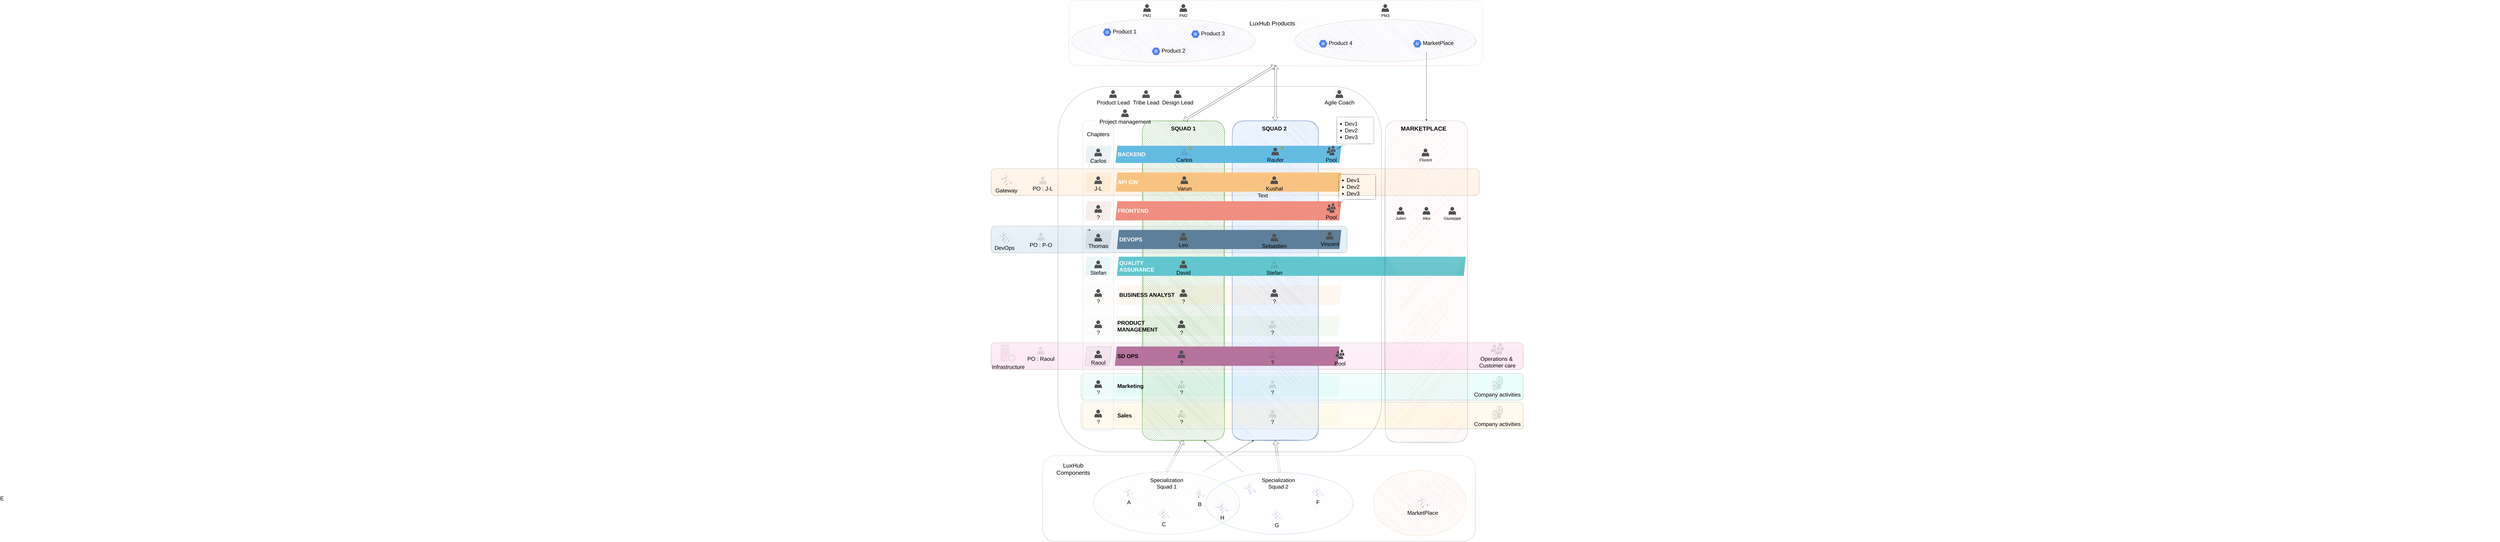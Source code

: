 <mxfile version="14.4.4" type="github">
  <diagram id="oZFeqEb4DuBPikCs4jgm" name="Page-1">
    <mxGraphModel dx="9400" dy="3415" grid="1" gridSize="10" guides="1" tooltips="1" connect="1" arrows="1" fold="1" page="1" pageScale="1" pageWidth="1169" pageHeight="826" math="0" shadow="0">
      <root>
        <mxCell id="0" />
        <mxCell id="1" parent="0" />
        <mxCell id="a5F3FK5_pizuLyTsk2zs-42" value="" style="rounded=1;whiteSpace=wrap;html=1;shadow=0;glass=1;labelBackgroundColor=none;sketch=0;strokeColor=#3B3B3B;strokeWidth=3;fontSize=31;fontColor=#000000;opacity=20;align=left;fillColor=#FFE599;" vertex="1" parent="1">
          <mxGeometry x="-640" y="860" width="2310" height="140" as="geometry" />
        </mxCell>
        <mxCell id="a5F3FK5_pizuLyTsk2zs-38" value="" style="rounded=1;whiteSpace=wrap;html=1;shadow=0;glass=1;labelBackgroundColor=none;sketch=0;strokeColor=#3B3B3B;strokeWidth=3;fontSize=31;fontColor=#000000;opacity=20;align=left;fillColor=#94F7E5;" vertex="1" parent="1">
          <mxGeometry x="-640" y="710" width="2310" height="140" as="geometry" />
        </mxCell>
        <mxCell id="a5F3FK5_pizuLyTsk2zs-28" value="" style="ellipse;whiteSpace=wrap;html=1;rounded=0;shadow=0;glass=1;labelBackgroundColor=none;sketch=1;strokeColor=#3B3B3B;strokeWidth=3;fillColor=#1C209C;fontSize=22;fontColor=#000000;opacity=10;align=left;direction=south;" vertex="1" parent="1">
          <mxGeometry x="-680" y="-1140" width="940" height="220" as="geometry" />
        </mxCell>
        <mxCell id="HutICp3ffsg-i04zgrZf-195" value="" style="rounded=1;whiteSpace=wrap;html=1;shadow=0;glass=1;labelBackgroundColor=none;sketch=0;strokeColor=#3B3B3B;strokeWidth=3;fontSize=31;fontColor=#000000;opacity=20;align=left;fillColor=#ED97CE;" parent="1" vertex="1">
          <mxGeometry x="-1110" y="550" width="2780" height="140" as="geometry" />
        </mxCell>
        <mxCell id="HutICp3ffsg-i04zgrZf-114" value="" style="rounded=1;whiteSpace=wrap;html=1;shadow=0;glass=1;labelBackgroundColor=none;sketch=0;strokeWidth=3;fontSize=31;opacity=20;align=left;" parent="1" vertex="1">
          <mxGeometry x="-760" y="-790" width="1690" height="1910" as="geometry" />
        </mxCell>
        <mxCell id="HutICp3ffsg-i04zgrZf-98" value="" style="rounded=1;whiteSpace=wrap;html=1;shadow=0;labelBackgroundColor=none;sketch=0;fillColor=#f5f5f5;fontSize=29;fontColor=#333333;opacity=10;align=left;glass=1;strokeWidth=3;strokeColor=#3B3B3B;" parent="1" vertex="1">
          <mxGeometry x="-630" y="-610" width="160" height="1620" as="geometry" />
        </mxCell>
        <mxCell id="HutICp3ffsg-i04zgrZf-104" value="" style="rounded=1;whiteSpace=wrap;html=1;shadow=0;glass=1;labelBackgroundColor=none;sketch=0;strokeColor=#3B3B3B;strokeWidth=3;fontSize=31;fontColor=#000000;opacity=20;align=left;fillColor=#FFC986;" parent="1" vertex="1">
          <mxGeometry x="-1110" y="-360" width="2550" height="140" as="geometry" />
        </mxCell>
        <mxCell id="HutICp3ffsg-i04zgrZf-103" value="" style="rounded=1;whiteSpace=wrap;html=1;shadow=0;glass=1;labelBackgroundColor=none;sketch=0;strokeColor=#3B3B3B;strokeWidth=3;fontSize=29;fontColor=#000000;opacity=20;align=left;fillColor=#7FAED1;" parent="1" vertex="1">
          <mxGeometry x="-1110" y="-60" width="1860" height="140" as="geometry" />
        </mxCell>
        <mxCell id="DUvPz9e66lcGzT_nXJd--3" value="" style="rounded=1;whiteSpace=wrap;html=1;strokeWidth=2;fillWeight=4;hachureGap=8;hachureAngle=45;sketch=1;fillColor=#d5e8d4;align=left;strokeColor=#82b366;" parent="1" vertex="1">
          <mxGeometry x="-320" y="-610" width="430" height="1670" as="geometry" />
        </mxCell>
        <mxCell id="DUvPz9e66lcGzT_nXJd--4" value="" style="rounded=1;whiteSpace=wrap;html=1;strokeWidth=2;fillWeight=4;hachureGap=8;hachureAngle=45;sketch=1;fillColor=#dae8fc;strokeColor=#6c8ebf;" parent="1" vertex="1">
          <mxGeometry x="150" y="-610" width="450" height="1670" as="geometry" />
        </mxCell>
        <mxCell id="HutICp3ffsg-i04zgrZf-2" value="Text" style="text;html=1;strokeColor=none;fillColor=none;align=center;verticalAlign=middle;whiteSpace=wrap;rounded=0;fontSize=29;" parent="1" vertex="1">
          <mxGeometry x="290" y="-230" width="40" height="20" as="geometry" />
        </mxCell>
        <mxCell id="HutICp3ffsg-i04zgrZf-4" value="SQUAD 1" style="text;html=1;strokeColor=none;fillColor=none;align=center;verticalAlign=middle;whiteSpace=wrap;rounded=0;fontStyle=1;fontSize=29;" parent="1" vertex="1">
          <mxGeometry x="-185" y="-580" width="160" height="20" as="geometry" />
        </mxCell>
        <mxCell id="HutICp3ffsg-i04zgrZf-5" value="SQUAD 2" style="text;html=1;strokeColor=none;fillColor=none;align=center;verticalAlign=middle;whiteSpace=wrap;rounded=0;fontStyle=1;fontSize=29;" parent="1" vertex="1">
          <mxGeometry x="290" y="-580" width="160" height="20" as="geometry" />
        </mxCell>
        <mxCell id="HutICp3ffsg-i04zgrZf-6" value="Agile Coach" style="pointerEvents=1;shadow=0;dashed=0;html=1;strokeColor=none;fillColor=#505050;labelPosition=center;verticalLabelPosition=bottom;verticalAlign=top;outlineConnect=0;align=center;shape=mxgraph.office.users.user;fontSize=29;fontColor=#000000;" parent="1" vertex="1">
          <mxGeometry x="690" y="-770" width="40" height="40" as="geometry" />
        </mxCell>
        <mxCell id="HutICp3ffsg-i04zgrZf-7" value="Tribe Lead" style="pointerEvents=1;shadow=0;dashed=0;html=1;strokeColor=none;fillColor=#505050;labelPosition=center;verticalLabelPosition=bottom;verticalAlign=top;outlineConnect=0;align=center;shape=mxgraph.office.users.user;fontSize=29;fontColor=#000000;" parent="1" vertex="1">
          <mxGeometry x="-320" y="-770" width="40" height="40" as="geometry" />
        </mxCell>
        <mxCell id="HutICp3ffsg-i04zgrZf-19" value="" style="shape=mxgraph.infographic.parallelogram;dx=5;html=1;fillColor=#10739E;strokeColor=none;shadow=0;fontSize=29;align=center;fontStyle=1;sketch=1;opacity=50;" parent="1" vertex="1">
          <mxGeometry x="-620" y="-480" width="140" height="90" as="geometry" />
        </mxCell>
        <mxCell id="HutICp3ffsg-i04zgrZf-20" value="BACKEND" style="shape=mxgraph.infographic.parallelogram;dx=5;;html=1;fillColor=#64BBE2;strokeColor=none;shadow=0;fontSize=29;fontColor=#FFFFFF;align=left;spacingLeft=10;fontStyle=1;" parent="1" vertex="1">
          <mxGeometry x="-460" y="-480" width="1180" height="90" as="geometry" />
        </mxCell>
        <mxCell id="HutICp3ffsg-i04zgrZf-21" value="" style="shape=mxgraph.infographic.parallelogram;dx=5;html=1;fillColor=#F2931E;strokeColor=none;shadow=0;fontSize=29;align=center;fontStyle=1;sketch=1;opacity=50;" parent="1" vertex="1">
          <mxGeometry x="-620" y="-340" width="140" height="100" as="geometry" />
        </mxCell>
        <mxCell id="HutICp3ffsg-i04zgrZf-22" value="API GW" style="shape=mxgraph.infographic.parallelogram;dx=5;;html=1;strokeColor=none;shadow=0;fontSize=29;fontColor=#FFFFFF;align=left;spacingLeft=10;fontStyle=1;fillColor=#F8C382;" parent="1" vertex="1">
          <mxGeometry x="-460" y="-340" width="1180" height="100" as="geometry" />
        </mxCell>
        <mxCell id="HutICp3ffsg-i04zgrZf-23" value="" style="shape=mxgraph.infographic.parallelogram;dx=5;html=1;fillColor=#AE4132;strokeColor=none;shadow=0;fontSize=29;align=center;fontStyle=1;sketch=1;opacity=50;" parent="1" vertex="1">
          <mxGeometry x="-620" y="-190" width="140" height="100" as="geometry" />
        </mxCell>
        <mxCell id="HutICp3ffsg-i04zgrZf-24" value="FRONTEND" style="shape=mxgraph.infographic.parallelogram;dx=5;;html=1;fillColor=#F08E81;strokeColor=none;shadow=0;fontSize=29;fontColor=#FFFFFF;align=left;spacingLeft=10;fontStyle=1;" parent="1" vertex="1">
          <mxGeometry x="-460" y="-190" width="1180" height="100" as="geometry" />
        </mxCell>
        <mxCell id="HutICp3ffsg-i04zgrZf-25" value="" style="shape=mxgraph.infographic.parallelogram;dx=5;html=1;fillColor=#23445D;strokeColor=none;shadow=0;fontSize=29;fontColor=#FFFFFF;align=center;fontStyle=1;sketch=1;opacity=50;" parent="1" vertex="1">
          <mxGeometry x="-620" y="-40" width="140" height="100" as="geometry" />
        </mxCell>
        <mxCell id="HutICp3ffsg-i04zgrZf-26" value="DEVOPS" style="shape=mxgraph.infographic.parallelogram;dx=5;;html=1;fillColor=#5D7F99;strokeColor=none;shadow=0;fontSize=29;fontColor=#FFFFFF;align=left;spacingLeft=10;fontStyle=1;" parent="1" vertex="1">
          <mxGeometry x="-452.5" y="-40" width="1172.5" height="100" as="geometry" />
        </mxCell>
        <mxCell id="HutICp3ffsg-i04zgrZf-27" value="" style="shape=mxgraph.infographic.parallelogram;dx=5;html=1;fillColor=#12AAB5;strokeColor=none;shadow=0;fontSize=29;fontColor=#FFFFFF;align=center;fontStyle=1;sketch=1;opacity=50;" parent="1" vertex="1">
          <mxGeometry x="-620" y="100" width="140" height="100" as="geometry" />
        </mxCell>
        <mxCell id="HutICp3ffsg-i04zgrZf-28" value="QUALITY &lt;br&gt;ASSURANCE" style="shape=mxgraph.infographic.parallelogram;dx=5;;html=1;fillColor=#61C6CE;strokeColor=none;shadow=0;fontSize=29;fontColor=#FFFFFF;align=left;spacingLeft=10;fontStyle=1;" parent="1" vertex="1">
          <mxGeometry x="-452.5" y="100" width="1822.5" height="100" as="geometry" />
        </mxCell>
        <mxCell id="HutICp3ffsg-i04zgrZf-30" value="Carlos" style="pointerEvents=1;shadow=0;dashed=0;html=1;strokeColor=none;fillColor=#505050;labelPosition=center;verticalLabelPosition=bottom;verticalAlign=top;outlineConnect=0;align=center;shape=mxgraph.office.users.user;fontSize=29;fontColor=#000000;sketch=1;" parent="1" vertex="1">
          <mxGeometry x="-120" y="-470" width="40" height="40" as="geometry" />
        </mxCell>
        <mxCell id="HutICp3ffsg-i04zgrZf-36" value="" style="html=1;verticalLabelPosition=bottom;labelBackgroundColor=#ffffff;verticalAlign=top;shadow=0;dashed=0;strokeWidth=2;shape=mxgraph.ios7.misc.star;strokeColor=none;fontSize=29;fontColor=#FFD966;fillColor=#B39847;" parent="1" vertex="1">
          <mxGeometry x="-80" y="-480" width="22" height="22" as="geometry" />
        </mxCell>
        <mxCell id="HutICp3ffsg-i04zgrZf-37" value="Raufer" style="pointerEvents=1;shadow=0;dashed=0;html=1;strokeColor=none;fillColor=#505050;labelPosition=center;verticalLabelPosition=bottom;verticalAlign=top;outlineConnect=0;align=center;shape=mxgraph.office.users.user;fontSize=29;fontColor=#000000;" parent="1" vertex="1">
          <mxGeometry x="355" y="-470" width="40" height="40" as="geometry" />
        </mxCell>
        <mxCell id="HutICp3ffsg-i04zgrZf-8" value="Pool" style="pointerEvents=1;shadow=0;dashed=0;html=1;strokeColor=none;fillColor=#505050;labelPosition=center;verticalLabelPosition=bottom;verticalAlign=top;outlineConnect=0;align=center;shape=mxgraph.office.users.users;fontSize=29;fontColor=#000000;" parent="1" vertex="1">
          <mxGeometry x="644" y="-480" width="46" height="50" as="geometry" />
        </mxCell>
        <mxCell id="HutICp3ffsg-i04zgrZf-45" style="edgeStyle=orthogonalEdgeStyle;rounded=0;orthogonalLoop=1;jettySize=auto;html=1;exitX=0;exitY=0;exitDx=10;exitDy=0;exitPerimeter=0;entryX=0;entryY=0;entryDx=30;entryDy=0;entryPerimeter=0;fontSize=29;fontColor=#FFD966;" parent="1" source="HutICp3ffsg-i04zgrZf-25" target="HutICp3ffsg-i04zgrZf-25" edge="1">
          <mxGeometry relative="1" as="geometry" />
        </mxCell>
        <mxCell id="HutICp3ffsg-i04zgrZf-50" value="" style="html=1;verticalLabelPosition=bottom;labelBackgroundColor=#ffffff;verticalAlign=top;shadow=0;dashed=0;strokeWidth=2;shape=mxgraph.ios7.misc.star;strokeColor=none;fontSize=29;fontColor=#FFD966;fillColor=#B39847;" parent="1" vertex="1">
          <mxGeometry x="400" y="-480" width="22" height="22" as="geometry" />
        </mxCell>
        <mxCell id="HutICp3ffsg-i04zgrZf-51" value="Varun" style="pointerEvents=1;shadow=0;dashed=0;html=1;strokeColor=none;fillColor=#505050;labelPosition=center;verticalLabelPosition=bottom;verticalAlign=top;outlineConnect=0;align=center;shape=mxgraph.office.users.user;fontSize=29;fontColor=#000000;" parent="1" vertex="1">
          <mxGeometry x="-120" y="-320" width="40" height="40" as="geometry" />
        </mxCell>
        <mxCell id="HutICp3ffsg-i04zgrZf-52" value="Kushal" style="pointerEvents=1;shadow=0;dashed=0;html=1;strokeColor=none;fillColor=#505050;labelPosition=center;verticalLabelPosition=bottom;verticalAlign=top;outlineConnect=0;align=center;shape=mxgraph.office.users.user;fontSize=29;fontColor=#000000;" parent="1" vertex="1">
          <mxGeometry x="350" y="-320" width="40" height="40" as="geometry" />
        </mxCell>
        <mxCell id="HutICp3ffsg-i04zgrZf-53" value="Pool" style="pointerEvents=1;shadow=0;dashed=0;html=1;strokeColor=none;fillColor=#505050;labelPosition=center;verticalLabelPosition=bottom;verticalAlign=top;outlineConnect=0;align=center;shape=mxgraph.office.users.users;fontSize=29;fontColor=#000000;" parent="1" vertex="1">
          <mxGeometry x="644" y="-180" width="46" height="50" as="geometry" />
        </mxCell>
        <mxCell id="HutICp3ffsg-i04zgrZf-58" value="&lt;ul style=&quot;font-size: 29px;&quot;&gt;&lt;li style=&quot;font-size: 29px;&quot;&gt;Dev1&lt;/li&gt;&lt;li style=&quot;font-size: 29px;&quot;&gt;Dev2&lt;/li&gt;&lt;li style=&quot;font-size: 29px;&quot;&gt;Dev3&lt;/li&gt;&lt;/ul&gt;" style="shape=callout;whiteSpace=wrap;html=1;perimeter=calloutPerimeter;rounded=0;shadow=0;labelBackgroundColor=none;sketch=1;fillColor=none;fontSize=29;fontColor=#000000;opacity=50;position2=0;size=30;position=0.17;align=left;" parent="1" vertex="1">
          <mxGeometry x="696" y="-630" width="194" height="170" as="geometry" />
        </mxCell>
        <mxCell id="HutICp3ffsg-i04zgrZf-59" value="&lt;ul style=&quot;font-size: 29px;&quot;&gt;&lt;li style=&quot;font-size: 29px;&quot;&gt;Dev1&lt;/li&gt;&lt;li style=&quot;font-size: 29px;&quot;&gt;Dev2&lt;/li&gt;&lt;li style=&quot;font-size: 29px;&quot;&gt;Dev3&lt;/li&gt;&lt;/ul&gt;" style="shape=callout;whiteSpace=wrap;html=1;perimeter=calloutPerimeter;rounded=0;shadow=0;labelBackgroundColor=none;sketch=1;fillColor=none;fontSize=29;fontColor=#000000;opacity=50;position2=0;size=40;position=0;align=left;base=24;" parent="1" vertex="1">
          <mxGeometry x="706" y="-330" width="194" height="170" as="geometry" />
        </mxCell>
        <mxCell id="HutICp3ffsg-i04zgrZf-60" value="" style="shape=image;html=1;verticalAlign=top;verticalLabelPosition=bottom;labelBackgroundColor=#ffffff;imageAspect=0;aspect=fixed;image=https://cdn3.iconfinder.com/data/icons/letters-and-numbers-1/32/letter_L_red-128.png;rounded=0;shadow=0;sketch=1;fillColor=none;fontSize=29;fontColor=#000000;opacity=50;align=left;" parent="1" vertex="1">
          <mxGeometry x="-530" y="-480" width="24" height="24" as="geometry" />
        </mxCell>
        <mxCell id="HutICp3ffsg-i04zgrZf-64" value="Carlos" style="pointerEvents=1;shadow=0;dashed=0;html=1;strokeColor=none;fillColor=#505050;labelPosition=center;verticalLabelPosition=bottom;verticalAlign=top;outlineConnect=0;align=center;shape=mxgraph.office.users.user;fontSize=29;fontColor=#000000;" parent="1" vertex="1">
          <mxGeometry x="-570" y="-465" width="40" height="40" as="geometry" />
        </mxCell>
        <mxCell id="HutICp3ffsg-i04zgrZf-66" value="" style="group;fontSize=29;" parent="1" vertex="1" connectable="0">
          <mxGeometry x="-570" y="-330" width="64" height="50" as="geometry" />
        </mxCell>
        <mxCell id="HutICp3ffsg-i04zgrZf-61" value="J-L" style="pointerEvents=1;shadow=0;dashed=0;html=1;strokeColor=none;fillColor=#505050;labelPosition=center;verticalLabelPosition=bottom;verticalAlign=top;outlineConnect=0;align=center;shape=mxgraph.office.users.user;fontSize=29;fontColor=#000000;" parent="HutICp3ffsg-i04zgrZf-66" vertex="1">
          <mxGeometry y="10" width="40" height="40" as="geometry" />
        </mxCell>
        <mxCell id="HutICp3ffsg-i04zgrZf-63" value="" style="shape=image;html=1;verticalAlign=top;verticalLabelPosition=bottom;labelBackgroundColor=#ffffff;imageAspect=0;aspect=fixed;image=https://cdn3.iconfinder.com/data/icons/letters-and-numbers-1/32/letter_L_red-128.png;rounded=0;shadow=0;sketch=1;fillColor=none;fontSize=29;fontColor=#000000;opacity=50;align=left;" parent="HutICp3ffsg-i04zgrZf-66" vertex="1">
          <mxGeometry x="40" width="24" height="24" as="geometry" />
        </mxCell>
        <mxCell id="HutICp3ffsg-i04zgrZf-67" value="" style="group;fontSize=29;" parent="1" vertex="1" connectable="0">
          <mxGeometry x="-570" y="-180" width="64" height="50" as="geometry" />
        </mxCell>
        <mxCell id="HutICp3ffsg-i04zgrZf-68" value="?" style="pointerEvents=1;shadow=0;dashed=0;html=1;strokeColor=none;fillColor=#505050;labelPosition=center;verticalLabelPosition=bottom;verticalAlign=top;outlineConnect=0;align=center;shape=mxgraph.office.users.user;fontSize=29;fontColor=#000000;" parent="HutICp3ffsg-i04zgrZf-67" vertex="1">
          <mxGeometry y="10" width="40" height="40" as="geometry" />
        </mxCell>
        <mxCell id="HutICp3ffsg-i04zgrZf-69" value="" style="shape=image;html=1;verticalAlign=top;verticalLabelPosition=bottom;labelBackgroundColor=#ffffff;imageAspect=0;aspect=fixed;image=https://cdn3.iconfinder.com/data/icons/letters-and-numbers-1/32/letter_L_red-128.png;rounded=0;shadow=0;sketch=1;fillColor=none;fontSize=29;fontColor=#000000;opacity=50;align=left;" parent="HutICp3ffsg-i04zgrZf-67" vertex="1">
          <mxGeometry x="40" width="24" height="24" as="geometry" />
        </mxCell>
        <mxCell id="HutICp3ffsg-i04zgrZf-70" value="" style="group;fontSize=29;" parent="1" vertex="1" connectable="0">
          <mxGeometry x="-570" y="-30" width="64" height="50" as="geometry" />
        </mxCell>
        <mxCell id="HutICp3ffsg-i04zgrZf-71" value="Thomas" style="pointerEvents=1;shadow=0;dashed=0;html=1;strokeColor=none;fillColor=#505050;labelPosition=center;verticalLabelPosition=bottom;verticalAlign=top;outlineConnect=0;align=center;shape=mxgraph.office.users.user;fontSize=29;fontColor=#000000;" parent="HutICp3ffsg-i04zgrZf-70" vertex="1">
          <mxGeometry y="10" width="40" height="40" as="geometry" />
        </mxCell>
        <mxCell id="HutICp3ffsg-i04zgrZf-72" value="" style="shape=image;html=1;verticalAlign=top;verticalLabelPosition=bottom;labelBackgroundColor=#ffffff;imageAspect=0;aspect=fixed;image=https://cdn3.iconfinder.com/data/icons/letters-and-numbers-1/32/letter_L_red-128.png;rounded=0;shadow=0;sketch=1;fillColor=none;fontSize=29;fontColor=#000000;opacity=50;align=left;" parent="HutICp3ffsg-i04zgrZf-70" vertex="1">
          <mxGeometry x="40" width="24" height="24" as="geometry" />
        </mxCell>
        <mxCell id="HutICp3ffsg-i04zgrZf-73" value="" style="group;fontSize=29;" parent="1" vertex="1" connectable="0">
          <mxGeometry x="-570" y="110" width="64" height="50" as="geometry" />
        </mxCell>
        <mxCell id="HutICp3ffsg-i04zgrZf-74" value="Stefan" style="pointerEvents=1;shadow=0;dashed=0;html=1;strokeColor=none;fillColor=#505050;labelPosition=center;verticalLabelPosition=bottom;verticalAlign=top;outlineConnect=0;align=center;shape=mxgraph.office.users.user;fontSize=29;fontColor=#000000;" parent="HutICp3ffsg-i04zgrZf-73" vertex="1">
          <mxGeometry y="10" width="40" height="40" as="geometry" />
        </mxCell>
        <mxCell id="HutICp3ffsg-i04zgrZf-75" value="" style="shape=image;html=1;verticalAlign=top;verticalLabelPosition=bottom;labelBackgroundColor=#ffffff;imageAspect=0;aspect=fixed;image=https://cdn3.iconfinder.com/data/icons/letters-and-numbers-1/32/letter_L_red-128.png;rounded=0;shadow=0;sketch=1;fillColor=none;fontSize=29;fontColor=#000000;opacity=50;align=left;" parent="HutICp3ffsg-i04zgrZf-73" vertex="1">
          <mxGeometry x="40" width="24" height="24" as="geometry" />
        </mxCell>
        <mxCell id="HutICp3ffsg-i04zgrZf-78" value="Leo" style="pointerEvents=1;shadow=0;dashed=0;html=1;strokeColor=none;fillColor=#505050;labelPosition=center;verticalLabelPosition=bottom;verticalAlign=top;outlineConnect=0;align=center;shape=mxgraph.office.users.user;fontSize=29;fontColor=#000000;" parent="1" vertex="1">
          <mxGeometry x="-125" y="-25" width="40" height="40" as="geometry" />
        </mxCell>
        <mxCell id="HutICp3ffsg-i04zgrZf-79" value="Sebastien" style="pointerEvents=1;shadow=0;dashed=0;html=1;strokeColor=none;fillColor=#505050;labelPosition=center;verticalLabelPosition=bottom;verticalAlign=top;outlineConnect=0;align=center;shape=mxgraph.office.users.user;fontSize=29;fontColor=#000000;" parent="1" vertex="1">
          <mxGeometry x="350" y="-20" width="40" height="40" as="geometry" />
        </mxCell>
        <mxCell id="HutICp3ffsg-i04zgrZf-80" value="Vincent" style="pointerEvents=1;shadow=0;dashed=0;html=1;strokeColor=none;fillColor=#505050;labelPosition=center;verticalLabelPosition=bottom;verticalAlign=top;outlineConnect=0;align=center;shape=mxgraph.office.users.user;fontSize=29;fontColor=#000000;" parent="1" vertex="1">
          <mxGeometry x="640" y="-30" width="40" height="40" as="geometry" />
        </mxCell>
        <mxCell id="HutICp3ffsg-i04zgrZf-81" value="David" style="pointerEvents=1;shadow=0;dashed=0;html=1;strokeColor=none;fillColor=#505050;labelPosition=center;verticalLabelPosition=bottom;verticalAlign=top;outlineConnect=0;align=center;shape=mxgraph.office.users.user;fontSize=29;fontColor=#000000;" parent="1" vertex="1">
          <mxGeometry x="-125" y="120" width="40" height="40" as="geometry" />
        </mxCell>
        <mxCell id="HutICp3ffsg-i04zgrZf-82" value="Stefan" style="pointerEvents=1;shadow=0;dashed=0;html=1;strokeColor=none;fillColor=#505050;labelPosition=center;verticalLabelPosition=bottom;verticalAlign=top;outlineConnect=0;align=center;shape=mxgraph.office.users.user;fontSize=29;fontColor=#000000;sketch=1;" parent="1" vertex="1">
          <mxGeometry x="350" y="120" width="40" height="40" as="geometry" />
        </mxCell>
        <mxCell id="HutICp3ffsg-i04zgrZf-90" value="1" style="shape=mxgraph.infographic.parallelogram;dx=5;html=1;strokeColor=none;shadow=0;fontSize=29;fontColor=#FFFFFF;align=center;fontStyle=1;sketch=1;opacity=10;fillColor=#EDA868;" parent="1" vertex="1">
          <mxGeometry x="-620" y="250" width="140" height="100" as="geometry" />
        </mxCell>
        <mxCell id="HutICp3ffsg-i04zgrZf-91" value="BUSINESS ANALYST" style="shape=mxgraph.infographic.parallelogram;dx=5;;html=1;strokeColor=#9673a6;shadow=0;fontSize=29;align=left;spacingLeft=10;fontStyle=1;fillColor=#FFB570;opacity=10;" parent="1" vertex="1">
          <mxGeometry x="-452.5" y="250" width="1172.5" height="100" as="geometry" />
        </mxCell>
        <mxCell id="HutICp3ffsg-i04zgrZf-92" value="" style="group;fontSize=29;" parent="1" vertex="1" connectable="0">
          <mxGeometry x="-570" y="260" width="64" height="50" as="geometry" />
        </mxCell>
        <mxCell id="HutICp3ffsg-i04zgrZf-93" value="?" style="pointerEvents=1;shadow=0;dashed=0;html=1;strokeColor=none;fillColor=#505050;labelPosition=center;verticalLabelPosition=bottom;verticalAlign=top;outlineConnect=0;align=center;shape=mxgraph.office.users.user;fontSize=29;fontColor=#000000;" parent="HutICp3ffsg-i04zgrZf-92" vertex="1">
          <mxGeometry y="10" width="40" height="40" as="geometry" />
        </mxCell>
        <mxCell id="HutICp3ffsg-i04zgrZf-94" value="" style="shape=image;html=1;verticalAlign=top;verticalLabelPosition=bottom;labelBackgroundColor=#ffffff;imageAspect=0;aspect=fixed;image=https://cdn3.iconfinder.com/data/icons/letters-and-numbers-1/32/letter_L_red-128.png;rounded=0;shadow=0;sketch=1;fillColor=none;fontSize=29;fontColor=#000000;opacity=50;align=left;" parent="HutICp3ffsg-i04zgrZf-92" vertex="1">
          <mxGeometry x="40" width="24" height="24" as="geometry" />
        </mxCell>
        <mxCell id="HutICp3ffsg-i04zgrZf-95" value="?" style="pointerEvents=1;shadow=0;dashed=0;html=1;strokeColor=none;fillColor=#505050;labelPosition=center;verticalLabelPosition=bottom;verticalAlign=top;outlineConnect=0;align=center;shape=mxgraph.office.users.user;fontSize=29;fontColor=#000000;" parent="1" vertex="1">
          <mxGeometry x="-125" y="270" width="40" height="40" as="geometry" />
        </mxCell>
        <mxCell id="HutICp3ffsg-i04zgrZf-96" value="?" style="pointerEvents=1;shadow=0;dashed=0;html=1;strokeColor=none;fillColor=#505050;labelPosition=center;verticalLabelPosition=bottom;verticalAlign=top;outlineConnect=0;align=center;shape=mxgraph.office.users.user;fontSize=29;fontColor=#000000;sketch=0;" parent="1" vertex="1">
          <mxGeometry x="350" y="270" width="40" height="40" as="geometry" />
        </mxCell>
        <mxCell id="HutICp3ffsg-i04zgrZf-100" value="Chapters" style="text;html=1;strokeColor=none;fillColor=none;align=center;verticalAlign=middle;whiteSpace=wrap;rounded=0;shadow=0;glass=1;labelBackgroundColor=none;sketch=0;fontSize=29;fontColor=#000000;opacity=20;rotation=0;" parent="1" vertex="1">
          <mxGeometry x="-570" y="-550" width="40" height="20" as="geometry" />
        </mxCell>
        <mxCell id="HutICp3ffsg-i04zgrZf-109" value="Gateway" style="outlineConnect=0;dashed=0;verticalLabelPosition=bottom;verticalAlign=top;align=center;html=1;shape=mxgraph.aws3.artifact;gradientColor=none;rounded=0;shadow=0;glass=1;labelBackgroundColor=none;sketch=1;strokeColor=#3B3B3B;strokeWidth=3;fontSize=29;fontColor=#000000;opacity=20;fillColor=#1C209C;" parent="1" vertex="1">
          <mxGeometry x="-1060" y="-340" width="60" height="70" as="geometry" />
        </mxCell>
        <mxCell id="HutICp3ffsg-i04zgrZf-110" value="DevOps" style="outlineConnect=0;dashed=0;verticalLabelPosition=bottom;verticalAlign=top;align=center;html=1;shape=mxgraph.aws3.artifact;gradientColor=none;rounded=0;shadow=0;glass=1;labelBackgroundColor=none;sketch=1;strokeColor=#3B3B3B;strokeWidth=3;fontSize=29;fontColor=#000000;opacity=20;fillColor=#1C209C;" parent="1" vertex="1">
          <mxGeometry x="-1070" y="-40" width="60" height="70" as="geometry" />
        </mxCell>
        <mxCell id="HutICp3ffsg-i04zgrZf-112" value="PO : P-O" style="pointerEvents=1;shadow=0;dashed=0;html=1;strokeColor=none;fillColor=#505050;labelPosition=center;verticalLabelPosition=bottom;verticalAlign=top;outlineConnect=0;align=center;shape=mxgraph.office.users.user;fontSize=29;fontColor=#000000;sketch=1;" parent="1" vertex="1">
          <mxGeometry x="-870" y="-25" width="40" height="40" as="geometry" />
        </mxCell>
        <mxCell id="HutICp3ffsg-i04zgrZf-113" value="PO : J-L" style="pointerEvents=1;shadow=0;dashed=0;html=1;strokeColor=none;fillColor=#505050;labelPosition=center;verticalLabelPosition=bottom;verticalAlign=top;outlineConnect=0;align=center;shape=mxgraph.office.users.user;fontSize=29;fontColor=#000000;sketch=1;" parent="1" vertex="1">
          <mxGeometry x="-860" y="-320" width="40" height="40" as="geometry" />
        </mxCell>
        <mxCell id="HutICp3ffsg-i04zgrZf-117" value="" style="shape=mxgraph.infographic.parallelogram;dx=5;html=1;shadow=0;fontSize=29;fontColor=#FFFFFF;align=center;fontStyle=1;sketch=1;opacity=10;fillColor=#7CAB62;strokeColor=none;" parent="1" vertex="1">
          <mxGeometry x="-620" y="413" width="140" height="100" as="geometry" />
        </mxCell>
        <mxCell id="HutICp3ffsg-i04zgrZf-118" value="PRODUCT &lt;br&gt;MANAGEMENT" style="shape=mxgraph.infographic.parallelogram;dx=5;;html=1;strokeColor=#9673a6;shadow=0;fontSize=29;align=left;spacingLeft=10;fontStyle=1;fillColor=#97D077;opacity=10;" parent="1" vertex="1">
          <mxGeometry x="-462.5" y="413" width="1172.5" height="100" as="geometry" />
        </mxCell>
        <mxCell id="HutICp3ffsg-i04zgrZf-119" value="" style="group;fontSize=29;" parent="1" vertex="1" connectable="0">
          <mxGeometry x="-570" y="423" width="64" height="50" as="geometry" />
        </mxCell>
        <mxCell id="HutICp3ffsg-i04zgrZf-120" value="?" style="pointerEvents=1;shadow=0;dashed=0;html=1;strokeColor=none;fillColor=#505050;labelPosition=center;verticalLabelPosition=bottom;verticalAlign=top;outlineConnect=0;align=center;shape=mxgraph.office.users.user;fontSize=29;fontColor=#000000;" parent="HutICp3ffsg-i04zgrZf-119" vertex="1">
          <mxGeometry y="10" width="40" height="40" as="geometry" />
        </mxCell>
        <mxCell id="HutICp3ffsg-i04zgrZf-121" value="" style="shape=image;html=1;verticalAlign=top;verticalLabelPosition=bottom;labelBackgroundColor=#ffffff;imageAspect=0;aspect=fixed;image=https://cdn3.iconfinder.com/data/icons/letters-and-numbers-1/32/letter_L_red-128.png;rounded=0;shadow=0;sketch=1;fillColor=none;fontSize=29;fontColor=#000000;opacity=50;align=left;" parent="HutICp3ffsg-i04zgrZf-119" vertex="1">
          <mxGeometry x="40" width="24" height="24" as="geometry" />
        </mxCell>
        <mxCell id="HutICp3ffsg-i04zgrZf-122" value="?" style="pointerEvents=1;shadow=0;dashed=0;html=1;strokeColor=none;fillColor=#505050;labelPosition=center;verticalLabelPosition=bottom;verticalAlign=top;outlineConnect=0;align=center;shape=mxgraph.office.users.user;fontSize=29;fontColor=#000000;" parent="1" vertex="1">
          <mxGeometry x="-135" y="433" width="40" height="40" as="geometry" />
        </mxCell>
        <mxCell id="HutICp3ffsg-i04zgrZf-123" value="?" style="pointerEvents=1;shadow=0;dashed=0;html=1;strokeColor=none;fillColor=#505050;labelPosition=center;verticalLabelPosition=bottom;verticalAlign=top;outlineConnect=0;align=center;shape=mxgraph.office.users.user;fontSize=29;fontColor=#000000;sketch=1;" parent="1" vertex="1">
          <mxGeometry x="340" y="433" width="40" height="40" as="geometry" />
        </mxCell>
        <mxCell id="HutICp3ffsg-i04zgrZf-124" value="" style="rounded=1;whiteSpace=wrap;html=1;shadow=0;glass=1;labelBackgroundColor=none;sketch=1;strokeColor=#b85450;strokeWidth=3;fillColor=#f8cecc;fontSize=22;opacity=10;align=left;" parent="1" vertex="1">
          <mxGeometry x="-705" y="-1240" width="2165" height="340" as="geometry" />
        </mxCell>
        <mxCell id="HutICp3ffsg-i04zgrZf-130" value="" style="strokeColor=#dddddd;shadow=1;strokeWidth=1;rounded=1;absoluteArcSize=1;arcSize=2;glass=1;labelBackgroundColor=none;sketch=0;fontSize=29;fontColor=#000000;opacity=20;align=left;fillColor=none;" parent="1" vertex="1">
          <mxGeometry x="-530" y="-1100" width="150" height="70" as="geometry" />
        </mxCell>
        <mxCell id="HutICp3ffsg-i04zgrZf-131" value="&lt;font color=&quot;#000000&quot; style=&quot;font-size: 29px;&quot;&gt;Product 1&lt;/font&gt;" style="dashed=0;connectable=0;html=1;fillColor=#5184F3;strokeColor=none;shape=mxgraph.gcp2.compute_engine;part=1;labelPosition=right;verticalLabelPosition=middle;align=left;verticalAlign=top;spacingLeft=5;fontColor=#999999;fontSize=29;spacingTop=-8;" parent="HutICp3ffsg-i04zgrZf-130" vertex="1">
          <mxGeometry width="44" height="39" relative="1" as="geometry">
            <mxPoint x="5" y="7" as="offset" />
          </mxGeometry>
        </mxCell>
        <mxCell id="HutICp3ffsg-i04zgrZf-132" value="" style="strokeColor=#dddddd;shadow=1;strokeWidth=1;rounded=1;absoluteArcSize=1;arcSize=2;glass=1;labelBackgroundColor=none;sketch=0;fontSize=29;fontColor=#000000;opacity=20;align=left;fillColor=none;" parent="1" vertex="1">
          <mxGeometry x="-275" y="-1000" width="150" height="70" as="geometry" />
        </mxCell>
        <mxCell id="HutICp3ffsg-i04zgrZf-133" value="&lt;font color=&quot;#000000&quot; style=&quot;font-size: 29px;&quot;&gt;Product 2&lt;/font&gt;" style="dashed=0;connectable=0;html=1;fillColor=#5184F3;strokeColor=none;shape=mxgraph.gcp2.compute_engine;part=1;labelPosition=right;verticalLabelPosition=middle;align=left;verticalAlign=top;spacingLeft=5;fontColor=#999999;fontSize=29;spacingTop=-8;" parent="HutICp3ffsg-i04zgrZf-132" vertex="1">
          <mxGeometry width="44" height="39" relative="1" as="geometry">
            <mxPoint x="5" y="7" as="offset" />
          </mxGeometry>
        </mxCell>
        <mxCell id="HutICp3ffsg-i04zgrZf-134" value="" style="strokeColor=#dddddd;shadow=1;strokeWidth=1;rounded=1;absoluteArcSize=1;arcSize=2;glass=1;labelBackgroundColor=none;sketch=0;fontSize=29;fontColor=#000000;opacity=20;align=left;fillColor=none;" parent="1" vertex="1">
          <mxGeometry x="-69.25" y="-1090" width="150" height="70" as="geometry" />
        </mxCell>
        <mxCell id="HutICp3ffsg-i04zgrZf-135" value="&lt;font color=&quot;#000000&quot; style=&quot;font-size: 29px;&quot;&gt;Product 3&lt;/font&gt;" style="dashed=0;connectable=0;html=1;fillColor=#5184F3;strokeColor=none;shape=mxgraph.gcp2.compute_engine;part=1;labelPosition=right;verticalLabelPosition=middle;align=left;verticalAlign=top;spacingLeft=5;fontColor=#999999;fontSize=29;spacingTop=-8;" parent="HutICp3ffsg-i04zgrZf-134" vertex="1">
          <mxGeometry width="44" height="39" relative="1" as="geometry">
            <mxPoint x="5" y="7" as="offset" />
          </mxGeometry>
        </mxCell>
        <mxCell id="HutICp3ffsg-i04zgrZf-136" value="PM1" style="pointerEvents=1;shadow=0;dashed=0;html=1;strokeColor=none;fillColor=#505050;labelPosition=center;verticalLabelPosition=bottom;verticalAlign=top;outlineConnect=0;align=center;shape=mxgraph.office.users.user;fontSize=21;fontColor=#000000;" parent="1" vertex="1">
          <mxGeometry x="-315" y="-1220" width="40" height="40" as="geometry" />
        </mxCell>
        <mxCell id="HutICp3ffsg-i04zgrZf-137" value="" style="ellipse;whiteSpace=wrap;html=1;rounded=0;shadow=0;glass=1;labelBackgroundColor=none;sketch=1;strokeColor=#3B3B3B;strokeWidth=3;fillColor=#1C209C;fontSize=22;fontColor=#000000;opacity=10;align=left;direction=south;" parent="1" vertex="1">
          <mxGeometry x="480" y="-1140" width="940" height="220" as="geometry" />
        </mxCell>
        <mxCell id="a5F3FK5_pizuLyTsk2zs-29" style="edgeStyle=orthogonalEdgeStyle;rounded=0;orthogonalLoop=1;jettySize=auto;html=1;exitX=0.5;exitY=1;exitDx=0;exitDy=0;entryX=0.5;entryY=0;entryDx=0;entryDy=0;fontSize=29;" edge="1" parent="1" source="HutICp3ffsg-i04zgrZf-140" target="HutICp3ffsg-i04zgrZf-184">
          <mxGeometry relative="1" as="geometry" />
        </mxCell>
        <mxCell id="HutICp3ffsg-i04zgrZf-140" value="" style="strokeColor=#dddddd;shadow=1;strokeWidth=1;rounded=1;absoluteArcSize=1;arcSize=2;glass=1;labelBackgroundColor=none;sketch=0;fontSize=22;fontColor=#000000;opacity=20;align=left;fillColor=none;" parent="1" vertex="1">
          <mxGeometry x="1090" y="-1040" width="150" height="70" as="geometry" />
        </mxCell>
        <mxCell id="HutICp3ffsg-i04zgrZf-141" value="&lt;font color=&quot;#000000&quot; style=&quot;font-size: 29px&quot;&gt;MarketPlace&lt;/font&gt;" style="dashed=0;connectable=0;html=1;fillColor=#5184F3;strokeColor=none;shape=mxgraph.gcp2.compute_engine;part=1;labelPosition=right;verticalLabelPosition=middle;align=left;verticalAlign=top;spacingLeft=5;fontColor=#999999;fontSize=12;spacingTop=-8;" parent="HutICp3ffsg-i04zgrZf-140" vertex="1">
          <mxGeometry width="44" height="39" relative="1" as="geometry">
            <mxPoint x="5" y="7" as="offset" />
          </mxGeometry>
        </mxCell>
        <mxCell id="HutICp3ffsg-i04zgrZf-142" value="" style="strokeColor=#dddddd;shadow=1;strokeWidth=1;rounded=1;absoluteArcSize=1;arcSize=2;glass=1;labelBackgroundColor=none;sketch=0;fontSize=22;fontColor=#000000;opacity=20;align=left;fillColor=none;" parent="1" vertex="1">
          <mxGeometry x="598" y="-1040" width="150" height="70" as="geometry" />
        </mxCell>
        <mxCell id="HutICp3ffsg-i04zgrZf-143" value="&lt;font color=&quot;#000000&quot; style=&quot;font-size: 29px&quot;&gt;Product 4&lt;br&gt;&lt;/font&gt;" style="dashed=0;connectable=0;html=1;fillColor=#5184F3;strokeColor=none;shape=mxgraph.gcp2.compute_engine;part=1;labelPosition=right;verticalLabelPosition=middle;align=left;verticalAlign=top;spacingLeft=5;fontColor=#999999;fontSize=12;spacingTop=-8;" parent="HutICp3ffsg-i04zgrZf-142" vertex="1">
          <mxGeometry width="44" height="39" relative="1" as="geometry">
            <mxPoint x="5" y="7" as="offset" />
          </mxGeometry>
        </mxCell>
        <mxCell id="HutICp3ffsg-i04zgrZf-144" value="PM2" style="pointerEvents=1;shadow=0;dashed=0;html=1;strokeColor=none;fillColor=#505050;labelPosition=center;verticalLabelPosition=bottom;verticalAlign=top;outlineConnect=0;align=center;shape=mxgraph.office.users.user;fontSize=21;fontColor=#000000;" parent="1" vertex="1">
          <mxGeometry x="-125" y="-1220" width="40" height="40" as="geometry" />
        </mxCell>
        <mxCell id="HutICp3ffsg-i04zgrZf-146" value="" style="strokeColor=#dddddd;shadow=1;strokeWidth=1;rounded=1;absoluteArcSize=1;arcSize=2;glass=1;labelBackgroundColor=none;sketch=0;fontSize=22;fontColor=#000000;opacity=20;align=left;fillColor=none;" parent="1" vertex="1">
          <mxGeometry x="450" y="-1125" width="150" height="70" as="geometry" />
        </mxCell>
        <mxCell id="HutICp3ffsg-i04zgrZf-152" value="PM3" style="pointerEvents=1;shadow=0;dashed=0;html=1;strokeColor=none;fillColor=#505050;labelPosition=center;verticalLabelPosition=bottom;verticalAlign=top;outlineConnect=0;align=center;shape=mxgraph.office.users.user;fontSize=21;fontColor=#000000;" parent="1" vertex="1">
          <mxGeometry x="930" y="-1220" width="40" height="40" as="geometry" />
        </mxCell>
        <mxCell id="HutICp3ffsg-i04zgrZf-174" value="" style="shape=flexArrow;endArrow=classic;startArrow=classic;html=1;fontSize=22;fontColor=#000000;exitX=0.5;exitY=0;exitDx=0;exitDy=0;entryX=0.5;entryY=1;entryDx=0;entryDy=0;" parent="1" source="DUvPz9e66lcGzT_nXJd--3" target="HutICp3ffsg-i04zgrZf-124" edge="1">
          <mxGeometry width="50" height="50" relative="1" as="geometry">
            <mxPoint x="-95" y="-880" as="sourcePoint" />
            <mxPoint x="-445" y="-970" as="targetPoint" />
          </mxGeometry>
        </mxCell>
        <mxCell id="HutICp3ffsg-i04zgrZf-175" value="" style="shape=flexArrow;endArrow=classic;startArrow=classic;html=1;fontSize=22;fontColor=#000000;exitX=0.5;exitY=0;exitDx=0;exitDy=0;entryX=0.5;entryY=1;entryDx=0;entryDy=0;" parent="1" source="DUvPz9e66lcGzT_nXJd--4" target="HutICp3ffsg-i04zgrZf-124" edge="1">
          <mxGeometry width="50" height="50" relative="1" as="geometry">
            <mxPoint x="-95" y="-600" as="sourcePoint" />
            <mxPoint x="95" y="-890" as="targetPoint" />
          </mxGeometry>
        </mxCell>
        <mxCell id="HutICp3ffsg-i04zgrZf-176" value="" style="shape=flexArrow;endArrow=classic;html=1;fontSize=22;fontColor=#000000;entryX=0.5;entryY=1;entryDx=0;entryDy=0;exitX=0;exitY=0.5;exitDx=0;exitDy=0;exitPerimeter=0;" parent="1" source="HutICp3ffsg-i04zgrZf-172" target="DUvPz9e66lcGzT_nXJd--3" edge="1">
          <mxGeometry width="50" height="50" relative="1" as="geometry">
            <mxPoint x="-106" y="730" as="sourcePoint" />
            <mxPoint x="-105.83" y="640" as="targetPoint" />
          </mxGeometry>
        </mxCell>
        <mxCell id="HutICp3ffsg-i04zgrZf-177" value="" style="shape=flexArrow;endArrow=classic;html=1;fontSize=22;fontColor=#000000;entryX=0.5;entryY=1;entryDx=0;entryDy=0;exitX=0;exitY=0.5;exitDx=0;exitDy=0;exitPerimeter=0;" parent="1" source="HutICp3ffsg-i04zgrZf-173" target="DUvPz9e66lcGzT_nXJd--4" edge="1">
          <mxGeometry width="50" height="50" relative="1" as="geometry">
            <mxPoint x="388.33" y="750" as="sourcePoint" />
            <mxPoint x="388.33" y="640" as="targetPoint" />
          </mxGeometry>
        </mxCell>
        <mxCell id="HutICp3ffsg-i04zgrZf-178" value="" style="endArrow=classic;html=1;fontSize=22;fontColor=#000000;entryX=0.75;entryY=1;entryDx=0;entryDy=0;exitX=0;exitY=0.75;exitDx=0;exitDy=0;exitPerimeter=0;" parent="1" source="HutICp3ffsg-i04zgrZf-173" target="DUvPz9e66lcGzT_nXJd--3" edge="1">
          <mxGeometry width="50" height="50" relative="1" as="geometry">
            <mxPoint x="720" y="770" as="sourcePoint" />
            <mxPoint x="770" y="720" as="targetPoint" />
          </mxGeometry>
        </mxCell>
        <mxCell id="HutICp3ffsg-i04zgrZf-179" value="" style="endArrow=classic;html=1;fontSize=22;fontColor=#000000;entryX=0.25;entryY=1;entryDx=0;entryDy=0;exitX=0;exitY=0.25;exitDx=0;exitDy=0;exitPerimeter=0;" parent="1" source="HutICp3ffsg-i04zgrZf-172" target="DUvPz9e66lcGzT_nXJd--4" edge="1">
          <mxGeometry width="50" height="50" relative="1" as="geometry">
            <mxPoint x="296" y="736" as="sourcePoint" />
            <mxPoint x="-95" y="640" as="targetPoint" />
          </mxGeometry>
        </mxCell>
        <mxCell id="HutICp3ffsg-i04zgrZf-184" value="" style="rounded=1;whiteSpace=wrap;html=1;shadow=0;glass=1;labelBackgroundColor=none;sketch=1;strokeColor=#3B3B3B;strokeWidth=3;fontSize=31;fontColor=#000000;opacity=20;align=left;fillColor=#EA6B66;" parent="1" vertex="1">
          <mxGeometry x="950" y="-610" width="430" height="1680" as="geometry" />
        </mxCell>
        <mxCell id="HutICp3ffsg-i04zgrZf-186" value="Florent" style="pointerEvents=1;shadow=0;dashed=0;html=1;strokeColor=none;fillColor=#505050;labelPosition=center;verticalLabelPosition=bottom;verticalAlign=top;outlineConnect=0;align=center;shape=mxgraph.office.users.user;fontSize=21;fontColor=#000000;" parent="1" vertex="1">
          <mxGeometry x="1140" y="-465" width="40" height="40" as="geometry" />
        </mxCell>
        <mxCell id="HutICp3ffsg-i04zgrZf-187" value="Julien" style="pointerEvents=1;shadow=0;dashed=0;html=1;strokeColor=none;fillColor=#505050;labelPosition=center;verticalLabelPosition=bottom;verticalAlign=top;outlineConnect=0;align=center;shape=mxgraph.office.users.user;fontSize=21;fontColor=#000000;" parent="1" vertex="1">
          <mxGeometry x="1010" y="-160" width="40" height="40" as="geometry" />
        </mxCell>
        <mxCell id="HutICp3ffsg-i04zgrZf-188" value="" style="shape=mxgraph.infographic.parallelogram;dx=5;html=1;strokeColor=#9673a6;shadow=0;fontSize=29;align=center;fontStyle=1;sketch=1;opacity=50;fillColor=#9E6489;" parent="1" vertex="1">
          <mxGeometry x="-620" y="570" width="140" height="100" as="geometry" />
        </mxCell>
        <mxCell id="HutICp3ffsg-i04zgrZf-189" value="SD OPS" style="shape=mxgraph.infographic.parallelogram;dx=5;;html=1;strokeColor=#9673a6;shadow=0;fontSize=29;align=left;spacingLeft=10;fontStyle=1;fillColor=#B5739D;" parent="1" vertex="1">
          <mxGeometry x="-462.5" y="570" width="1172.5" height="100" as="geometry" />
        </mxCell>
        <mxCell id="HutICp3ffsg-i04zgrZf-190" value="" style="group;fontSize=29;" parent="1" vertex="1" connectable="0">
          <mxGeometry x="-570" y="580" width="64" height="50" as="geometry" />
        </mxCell>
        <mxCell id="HutICp3ffsg-i04zgrZf-191" value="Raoul" style="pointerEvents=1;shadow=0;dashed=0;html=1;strokeColor=none;fillColor=#505050;labelPosition=center;verticalLabelPosition=bottom;verticalAlign=top;outlineConnect=0;align=center;shape=mxgraph.office.users.user;fontSize=29;fontColor=#000000;" parent="HutICp3ffsg-i04zgrZf-190" vertex="1">
          <mxGeometry y="10" width="40" height="40" as="geometry" />
        </mxCell>
        <mxCell id="HutICp3ffsg-i04zgrZf-192" value="" style="shape=image;html=1;verticalAlign=top;verticalLabelPosition=bottom;labelBackgroundColor=#ffffff;imageAspect=0;aspect=fixed;image=https://cdn3.iconfinder.com/data/icons/letters-and-numbers-1/32/letter_L_red-128.png;rounded=0;shadow=0;sketch=1;fillColor=none;fontSize=29;fontColor=#000000;opacity=50;align=left;" parent="HutICp3ffsg-i04zgrZf-190" vertex="1">
          <mxGeometry x="40" width="24" height="24" as="geometry" />
        </mxCell>
        <mxCell id="HutICp3ffsg-i04zgrZf-193" value="?" style="pointerEvents=1;shadow=0;dashed=0;html=1;strokeColor=none;fillColor=#505050;labelPosition=center;verticalLabelPosition=bottom;verticalAlign=top;outlineConnect=0;align=center;shape=mxgraph.office.users.user;fontSize=29;fontColor=#000000;" parent="1" vertex="1">
          <mxGeometry x="-135" y="590" width="40" height="40" as="geometry" />
        </mxCell>
        <mxCell id="HutICp3ffsg-i04zgrZf-194" value="?" style="pointerEvents=1;shadow=0;dashed=0;html=1;strokeColor=none;fillColor=#505050;labelPosition=center;verticalLabelPosition=bottom;verticalAlign=top;outlineConnect=0;align=center;shape=mxgraph.office.users.user;fontSize=29;fontColor=#000000;sketch=1;" parent="1" vertex="1">
          <mxGeometry x="340" y="590" width="40" height="40" as="geometry" />
        </mxCell>
        <mxCell id="HutICp3ffsg-i04zgrZf-196" value="Alex" style="pointerEvents=1;shadow=0;dashed=0;html=1;strokeColor=none;fillColor=#505050;labelPosition=center;verticalLabelPosition=bottom;verticalAlign=top;outlineConnect=0;align=center;shape=mxgraph.office.users.user;fontSize=21;fontColor=#000000;" parent="1" vertex="1">
          <mxGeometry x="1145" y="-160" width="40" height="40" as="geometry" />
        </mxCell>
        <mxCell id="HutICp3ffsg-i04zgrZf-197" value="Giuseppe" style="pointerEvents=1;shadow=0;dashed=0;html=1;strokeColor=none;fillColor=#505050;labelPosition=center;verticalLabelPosition=bottom;verticalAlign=top;outlineConnect=0;align=center;shape=mxgraph.office.users.user;fontSize=21;fontColor=#000000;" parent="1" vertex="1">
          <mxGeometry x="1280" y="-160" width="40" height="40" as="geometry" />
        </mxCell>
        <mxCell id="HutICp3ffsg-i04zgrZf-198" value="Operations &amp;amp;&amp;nbsp;&lt;br&gt;Customer care" style="pointerEvents=1;shadow=0;dashed=0;html=1;strokeColor=none;fillColor=#505050;labelPosition=center;verticalLabelPosition=bottom;verticalAlign=top;outlineConnect=0;align=center;shape=mxgraph.office.users.users;fontSize=29;fontColor=#000000;sketch=1;" parent="1" vertex="1">
          <mxGeometry x="1500" y="550" width="70" height="60" as="geometry" />
        </mxCell>
        <mxCell id="HutICp3ffsg-i04zgrZf-199" value="Pool" style="pointerEvents=1;shadow=0;dashed=0;html=1;strokeColor=none;fillColor=#505050;labelPosition=center;verticalLabelPosition=bottom;verticalAlign=top;outlineConnect=0;align=center;shape=mxgraph.office.users.users;fontSize=29;fontColor=#000000;" parent="1" vertex="1">
          <mxGeometry x="690" y="585" width="46" height="50" as="geometry" />
        </mxCell>
        <mxCell id="a5F3FK5_pizuLyTsk2zs-1" value="Product Lead" style="pointerEvents=1;shadow=0;dashed=0;html=1;strokeColor=none;fillColor=#505050;labelPosition=center;verticalLabelPosition=bottom;verticalAlign=top;outlineConnect=0;align=center;shape=mxgraph.office.users.user;fontSize=29;fontColor=#000000;" vertex="1" parent="1">
          <mxGeometry x="-492.5" y="-770" width="40" height="40" as="geometry" />
        </mxCell>
        <mxCell id="a5F3FK5_pizuLyTsk2zs-9" value="Design Lead" style="pointerEvents=1;shadow=0;dashed=0;html=1;strokeColor=none;fillColor=#505050;labelPosition=center;verticalLabelPosition=bottom;verticalAlign=top;outlineConnect=0;align=center;shape=mxgraph.office.users.user;fontSize=29;fontColor=#000000;" vertex="1" parent="1">
          <mxGeometry x="-155" y="-770" width="40" height="40" as="geometry" />
        </mxCell>
        <mxCell id="a5F3FK5_pizuLyTsk2zs-17" value="MARKETPLACE" style="text;html=1;strokeColor=none;fillColor=none;align=center;verticalAlign=middle;whiteSpace=wrap;rounded=0;fontStyle=1;fontSize=31;" vertex="1" parent="1">
          <mxGeometry x="1070" y="-580" width="160" height="20" as="geometry" />
        </mxCell>
        <mxCell id="a5F3FK5_pizuLyTsk2zs-19" value="LuxHub Products" style="text;html=1;strokeColor=none;fillColor=none;align=center;verticalAlign=middle;whiteSpace=wrap;rounded=0;shadow=0;glass=1;labelBackgroundColor=none;sketch=1;fontSize=31;fontColor=#000000;opacity=20;" vertex="1" parent="1">
          <mxGeometry x="220" y="-1130" width="279.25" height="20" as="geometry" />
        </mxCell>
        <mxCell id="a5F3FK5_pizuLyTsk2zs-20" value="" style="group" vertex="1" connectable="0" parent="1">
          <mxGeometry x="-840" y="1140" width="2260" height="450" as="geometry" />
        </mxCell>
        <mxCell id="a5F3FK5_pizuLyTsk2zs-11" value="" style="rounded=1;whiteSpace=wrap;html=1;sketch=0;strokeColor=#000000;opacity=40;glass=1;" vertex="1" parent="a5F3FK5_pizuLyTsk2zs-20">
          <mxGeometry width="2260" height="450" as="geometry" />
        </mxCell>
        <mxCell id="HutICp3ffsg-i04zgrZf-172" value="" style="ellipse;whiteSpace=wrap;html=1;rounded=0;shadow=0;glass=1;labelBackgroundColor=none;sketch=1;strokeColor=#82b366;strokeWidth=3;fillColor=#d5e8d4;fontSize=22;opacity=20;align=left;rotation=90;" parent="a5F3FK5_pizuLyTsk2zs-20" vertex="1">
          <mxGeometry x="485" y="-127.5" width="325" height="750" as="geometry" />
        </mxCell>
        <mxCell id="HutICp3ffsg-i04zgrZf-173" value="" style="ellipse;whiteSpace=wrap;html=1;rounded=0;shadow=0;glass=1;labelBackgroundColor=none;sketch=1;strokeColor=#6c8ebf;strokeWidth=3;fillColor=#dae8fc;fontSize=22;opacity=20;align=left;rotation=90;" parent="a5F3FK5_pizuLyTsk2zs-20" vertex="1">
          <mxGeometry x="1076.25" y="-126.25" width="322.5" height="750" as="geometry" />
        </mxCell>
        <mxCell id="HutICp3ffsg-i04zgrZf-180" value="Specialization Squad 1" style="text;html=1;strokeColor=none;fillColor=none;align=center;verticalAlign=middle;whiteSpace=wrap;rounded=0;shadow=0;glass=1;labelBackgroundColor=none;sketch=1;fontSize=28;fontColor=#000000;opacity=20;" parent="a5F3FK5_pizuLyTsk2zs-20" vertex="1">
          <mxGeometry x="522.5" y="120" width="250" height="50" as="geometry" />
        </mxCell>
        <mxCell id="HutICp3ffsg-i04zgrZf-183" value="LuxHub Components" style="text;html=1;strokeColor=none;fillColor=none;align=center;verticalAlign=middle;whiteSpace=wrap;rounded=0;shadow=0;glass=1;labelBackgroundColor=none;sketch=1;fontSize=31;fontColor=#000000;opacity=20;" parent="a5F3FK5_pizuLyTsk2zs-20" vertex="1">
          <mxGeometry x="20" y="60" width="279.25" height="20" as="geometry" />
        </mxCell>
        <mxCell id="a5F3FK5_pizuLyTsk2zs-2" value="A" style="outlineConnect=0;dashed=0;verticalLabelPosition=bottom;verticalAlign=top;align=center;html=1;shape=mxgraph.aws3.artifact;gradientColor=none;rounded=0;shadow=0;glass=1;labelBackgroundColor=none;sketch=1;strokeColor=#3B3B3B;strokeWidth=3;fontSize=29;fontColor=#000000;opacity=20;fillColor=#1C209C;" vertex="1" parent="a5F3FK5_pizuLyTsk2zs-20">
          <mxGeometry x="420" y="160" width="60" height="60" as="geometry" />
        </mxCell>
        <mxCell id="a5F3FK5_pizuLyTsk2zs-3" value="B" style="outlineConnect=0;dashed=0;verticalLabelPosition=bottom;verticalAlign=top;align=center;html=1;shape=mxgraph.aws3.artifact;gradientColor=none;rounded=0;shadow=0;glass=1;labelBackgroundColor=none;sketch=1;strokeColor=#3B3B3B;strokeWidth=3;fontSize=29;fontColor=#000000;opacity=20;fillColor=#1C209C;" vertex="1" parent="a5F3FK5_pizuLyTsk2zs-20">
          <mxGeometry x="790" y="170" width="60" height="60" as="geometry" />
        </mxCell>
        <mxCell id="a5F3FK5_pizuLyTsk2zs-4" value="C" style="outlineConnect=0;dashed=0;verticalLabelPosition=bottom;verticalAlign=top;align=center;html=1;shape=mxgraph.aws3.artifact;gradientColor=none;rounded=0;shadow=0;glass=1;labelBackgroundColor=none;sketch=1;strokeColor=#3B3B3B;strokeWidth=3;fontSize=29;fontColor=#000000;opacity=20;fillColor=#1C209C;" vertex="1" parent="a5F3FK5_pizuLyTsk2zs-20">
          <mxGeometry x="600" y="275" width="65" height="60" as="geometry" />
        </mxCell>
        <mxCell id="a5F3FK5_pizuLyTsk2zs-5" value="E&lt;span style=&quot;color: rgba(0, 0, 0, 0); font-family: monospace; font-size: 29px;&quot;&gt;%3CmxGraphModel%3E%3Croot%3E%3CmxCell%20id%3D%220%22%2F%3E%3CmxCell%20id%3D%221%22%20parent%3D%220%22%2F%3E%3CmxCell%20id%3D%222%22%20value%3D%22C%22%20style%3D%22outlineConnect%3D0%3Bdashed%3D0%3BverticalLabelPosition%3Dbottom%3BverticalAlign%3Dtop%3Balign%3Dcenter%3Bhtml%3D1%3Bshape%3Dmxgraph.aws3.artifact%3BgradientColor%3Dnone%3Brounded%3D0%3Bshadow%3D0%3Bglass%3D1%3BlabelBackgroundColor%3Dnone%3Bsketch%3D1%3BstrokeColor%3D%233B3B3B%3BstrokeWidth%3D3%3BfontSize%3D22%3BfontColor%3D%23000000%3Bopacity%3D20%3BfillColor%3D%231C209C%3B%22%20vertex%3D%221%22%20parent%3D%221%22%3E%3CmxGeometry%20x%3D%22-175%22%20y%3D%221090%22%20width%3D%2265%22%20height%3D%2260%22%20as%3D%22geometry%22%2F%3E%3C%2FmxCell%3E%3C%2Froot%3E%3C%2FmxGraphModel%3E&lt;/span&gt;" style="outlineConnect=0;dashed=0;verticalLabelPosition=bottom;verticalAlign=top;align=center;html=1;shape=mxgraph.aws3.artifact;gradientColor=none;rounded=0;shadow=0;glass=1;labelBackgroundColor=none;sketch=1;strokeColor=#3B3B3B;strokeWidth=3;fontSize=29;fontColor=#000000;opacity=20;fillColor=#1C209C;" vertex="1" parent="a5F3FK5_pizuLyTsk2zs-20">
          <mxGeometry x="1050" y="140" width="65" height="60" as="geometry" />
        </mxCell>
        <mxCell id="a5F3FK5_pizuLyTsk2zs-6" value="F" style="outlineConnect=0;dashed=0;verticalLabelPosition=bottom;verticalAlign=top;align=center;html=1;shape=mxgraph.aws3.artifact;gradientColor=none;rounded=0;shadow=0;glass=1;labelBackgroundColor=none;sketch=1;strokeColor=#3B3B3B;strokeWidth=3;fontSize=29;fontColor=#000000;opacity=20;fillColor=#1C209C;" vertex="1" parent="a5F3FK5_pizuLyTsk2zs-20">
          <mxGeometry x="1405" y="160" width="65" height="60" as="geometry" />
        </mxCell>
        <mxCell id="a5F3FK5_pizuLyTsk2zs-7" value="G" style="outlineConnect=0;dashed=0;verticalLabelPosition=bottom;verticalAlign=top;align=center;html=1;shape=mxgraph.aws3.artifact;gradientColor=none;rounded=0;shadow=0;glass=1;labelBackgroundColor=none;sketch=1;strokeColor=#3B3B3B;strokeWidth=3;fontSize=29;fontColor=#000000;opacity=20;fillColor=#1C209C;" vertex="1" parent="a5F3FK5_pizuLyTsk2zs-20">
          <mxGeometry x="1190" y="280" width="65" height="60" as="geometry" />
        </mxCell>
        <mxCell id="a5F3FK5_pizuLyTsk2zs-14" value="H" style="outlineConnect=0;dashed=0;verticalLabelPosition=bottom;verticalAlign=top;align=center;html=1;shape=mxgraph.aws3.artifact;gradientColor=none;rounded=0;shadow=0;glass=1;labelBackgroundColor=none;sketch=1;strokeColor=#3B3B3B;strokeWidth=3;fontSize=29;fontColor=#000000;opacity=20;fillColor=#1C209C;" vertex="1" parent="a5F3FK5_pizuLyTsk2zs-20">
          <mxGeometry x="905" y="240" width="65" height="60" as="geometry" />
        </mxCell>
        <mxCell id="a5F3FK5_pizuLyTsk2zs-16" value="Specialization Squad 2" style="text;html=1;strokeColor=none;fillColor=none;align=center;verticalAlign=middle;whiteSpace=wrap;rounded=0;shadow=0;glass=1;labelBackgroundColor=none;sketch=1;fontSize=28;fontColor=#000000;opacity=20;" vertex="1" parent="a5F3FK5_pizuLyTsk2zs-20">
          <mxGeometry x="1106" y="120" width="250" height="50" as="geometry" />
        </mxCell>
        <mxCell id="a5F3FK5_pizuLyTsk2zs-18" value="" style="ellipse;whiteSpace=wrap;html=1;rounded=0;shadow=0;glass=1;labelBackgroundColor=none;sketch=1;strokeColor=#d6b656;strokeWidth=3;fontSize=29;opacity=20;align=left;rotation=90;fillColor=#EA6B66;" vertex="1" parent="a5F3FK5_pizuLyTsk2zs-20">
          <mxGeometry x="1805" y="-5.31" width="330" height="508.12" as="geometry" />
        </mxCell>
        <mxCell id="HutICp3ffsg-i04zgrZf-185" value="&lt;font style=&quot;font-size: 29px&quot;&gt;MarketPlace&lt;/font&gt;" style="outlineConnect=0;dashed=0;verticalLabelPosition=bottom;verticalAlign=top;align=center;html=1;shape=mxgraph.aws3.artifact;gradientColor=none;rounded=0;shadow=0;glass=1;labelBackgroundColor=none;sketch=1;strokeColor=#3B3B3B;strokeWidth=3;fontSize=22;fontColor=#000000;opacity=20;fillColor=#1C209C;" parent="a5F3FK5_pizuLyTsk2zs-20" vertex="1">
          <mxGeometry x="1955" y="205" width="60" height="70" as="geometry" />
        </mxCell>
        <mxCell id="a5F3FK5_pizuLyTsk2zs-21" value="" style="shape=mxgraph.infographic.parallelogram;dx=5;html=1;shadow=0;fontSize=29;fontColor=#FFFFFF;align=center;fontStyle=1;sketch=1;opacity=10;strokeColor=none;fillColor=#81D6C7;" vertex="1" parent="1">
          <mxGeometry x="-620" y="726" width="140" height="100" as="geometry" />
        </mxCell>
        <mxCell id="a5F3FK5_pizuLyTsk2zs-22" value="Marketing" style="shape=mxgraph.infographic.parallelogram;dx=5;;html=1;strokeColor=#9673a6;shadow=0;fontSize=29;align=left;spacingLeft=10;fontStyle=1;fillColor=#8DEBDA;opacity=10;" vertex="1" parent="1">
          <mxGeometry x="-462.5" y="726" width="1172.5" height="100" as="geometry" />
        </mxCell>
        <mxCell id="a5F3FK5_pizuLyTsk2zs-23" value="" style="group;fontSize=29;" vertex="1" connectable="0" parent="1">
          <mxGeometry x="-570" y="736" width="64" height="50" as="geometry" />
        </mxCell>
        <mxCell id="a5F3FK5_pizuLyTsk2zs-24" value="?" style="pointerEvents=1;shadow=0;dashed=0;html=1;strokeColor=none;fillColor=#505050;labelPosition=center;verticalLabelPosition=bottom;verticalAlign=top;outlineConnect=0;align=center;shape=mxgraph.office.users.user;fontSize=29;fontColor=#000000;" vertex="1" parent="a5F3FK5_pizuLyTsk2zs-23">
          <mxGeometry y="10" width="40" height="40" as="geometry" />
        </mxCell>
        <mxCell id="a5F3FK5_pizuLyTsk2zs-25" value="" style="shape=image;html=1;verticalAlign=top;verticalLabelPosition=bottom;labelBackgroundColor=#ffffff;imageAspect=0;aspect=fixed;image=https://cdn3.iconfinder.com/data/icons/letters-and-numbers-1/32/letter_L_red-128.png;rounded=0;shadow=0;sketch=1;fillColor=none;fontSize=29;fontColor=#000000;opacity=50;align=left;" vertex="1" parent="a5F3FK5_pizuLyTsk2zs-23">
          <mxGeometry x="40" width="24" height="24" as="geometry" />
        </mxCell>
        <mxCell id="a5F3FK5_pizuLyTsk2zs-26" value="?" style="pointerEvents=1;shadow=0;dashed=0;html=1;strokeColor=none;fillColor=#505050;labelPosition=center;verticalLabelPosition=bottom;verticalAlign=top;outlineConnect=0;align=center;shape=mxgraph.office.users.user;fontSize=29;fontColor=#000000;sketch=1;" vertex="1" parent="1">
          <mxGeometry x="-135" y="746" width="40" height="40" as="geometry" />
        </mxCell>
        <mxCell id="a5F3FK5_pizuLyTsk2zs-27" value="?" style="pointerEvents=1;shadow=0;dashed=0;html=1;strokeColor=none;fillColor=#505050;labelPosition=center;verticalLabelPosition=bottom;verticalAlign=top;outlineConnect=0;align=center;shape=mxgraph.office.users.user;fontSize=29;fontColor=#000000;sketch=1;" vertex="1" parent="1">
          <mxGeometry x="340" y="746" width="40" height="40" as="geometry" />
        </mxCell>
        <mxCell id="a5F3FK5_pizuLyTsk2zs-31" value="" style="shape=mxgraph.infographic.parallelogram;dx=5;html=1;shadow=0;fontSize=29;fontColor=#FFFFFF;align=center;fontStyle=1;sketch=1;opacity=10;strokeColor=none;fillColor=#F0D790;" vertex="1" parent="1">
          <mxGeometry x="-620" y="880" width="140" height="100" as="geometry" />
        </mxCell>
        <mxCell id="a5F3FK5_pizuLyTsk2zs-32" value="Sales" style="shape=mxgraph.infographic.parallelogram;dx=5;;html=1;strokeColor=#9673a6;shadow=0;fontSize=29;align=left;spacingLeft=10;fontStyle=1;fillColor=#FFE599;opacity=10;" vertex="1" parent="1">
          <mxGeometry x="-462.5" y="880" width="1172.5" height="100" as="geometry" />
        </mxCell>
        <mxCell id="a5F3FK5_pizuLyTsk2zs-33" value="" style="group;fontSize=29;" vertex="1" connectable="0" parent="1">
          <mxGeometry x="-570" y="890" width="64" height="50" as="geometry" />
        </mxCell>
        <mxCell id="a5F3FK5_pizuLyTsk2zs-34" value="?" style="pointerEvents=1;shadow=0;dashed=0;html=1;strokeColor=none;fillColor=#505050;labelPosition=center;verticalLabelPosition=bottom;verticalAlign=top;outlineConnect=0;align=center;shape=mxgraph.office.users.user;fontSize=29;fontColor=#000000;" vertex="1" parent="a5F3FK5_pizuLyTsk2zs-33">
          <mxGeometry y="10" width="40" height="40" as="geometry" />
        </mxCell>
        <mxCell id="a5F3FK5_pizuLyTsk2zs-35" value="" style="shape=image;html=1;verticalAlign=top;verticalLabelPosition=bottom;labelBackgroundColor=#ffffff;imageAspect=0;aspect=fixed;image=https://cdn3.iconfinder.com/data/icons/letters-and-numbers-1/32/letter_L_red-128.png;rounded=0;shadow=0;sketch=1;fillColor=none;fontSize=29;fontColor=#000000;opacity=50;align=left;" vertex="1" parent="a5F3FK5_pizuLyTsk2zs-33">
          <mxGeometry x="40" width="24" height="24" as="geometry" />
        </mxCell>
        <mxCell id="a5F3FK5_pizuLyTsk2zs-36" value="?" style="pointerEvents=1;shadow=0;dashed=0;html=1;strokeColor=none;fillColor=#505050;labelPosition=center;verticalLabelPosition=bottom;verticalAlign=top;outlineConnect=0;align=center;shape=mxgraph.office.users.user;fontSize=29;fontColor=#000000;sketch=1;" vertex="1" parent="1">
          <mxGeometry x="-135" y="900" width="40" height="40" as="geometry" />
        </mxCell>
        <mxCell id="a5F3FK5_pizuLyTsk2zs-37" value="?" style="pointerEvents=1;shadow=0;dashed=0;html=1;strokeColor=none;fillColor=#505050;labelPosition=center;verticalLabelPosition=bottom;verticalAlign=top;outlineConnect=0;align=center;shape=mxgraph.office.users.user;fontSize=29;fontColor=#000000;sketch=1;" vertex="1" parent="1">
          <mxGeometry x="340" y="900" width="40" height="40" as="geometry" />
        </mxCell>
        <mxCell id="a5F3FK5_pizuLyTsk2zs-40" value="Company activities" style="verticalLabelPosition=bottom;aspect=fixed;html=1;verticalAlign=top;strokeColor=none;align=center;outlineConnect=0;shape=mxgraph.citrix.process;glass=1;sketch=1;fillColor=#94F7E5;gradientColor=none;fontSize=29;opacity=40;" vertex="1" parent="1">
          <mxGeometry x="1504.81" y="725" width="60.39" height="72" as="geometry" />
        </mxCell>
        <mxCell id="a5F3FK5_pizuLyTsk2zs-43" value="Company activities" style="verticalLabelPosition=bottom;aspect=fixed;html=1;verticalAlign=top;strokeColor=none;align=center;outlineConnect=0;shape=mxgraph.citrix.process;glass=1;sketch=1;fillColor=#94F7E5;gradientColor=none;fontSize=29;opacity=40;" vertex="1" parent="1">
          <mxGeometry x="1504.81" y="879" width="60.39" height="72" as="geometry" />
        </mxCell>
        <mxCell id="a5F3FK5_pizuLyTsk2zs-46" value="Infrastructure" style="pointerEvents=1;shadow=0;dashed=0;html=1;strokeColor=none;labelPosition=center;verticalLabelPosition=bottom;verticalAlign=top;align=center;fillColor=#515151;shape=mxgraph.mscae.system_center.roles;glass=1;sketch=1;fontSize=29;opacity=40;" vertex="1" parent="1">
          <mxGeometry x="-1060" y="558" width="80" height="94" as="geometry" />
        </mxCell>
        <mxCell id="a5F3FK5_pizuLyTsk2zs-47" value="PO : Raoul" style="pointerEvents=1;shadow=0;dashed=0;html=1;strokeColor=none;fillColor=#505050;labelPosition=center;verticalLabelPosition=bottom;verticalAlign=top;outlineConnect=0;align=center;shape=mxgraph.office.users.user;fontSize=29;fontColor=#000000;sketch=1;" vertex="1" parent="1">
          <mxGeometry x="-870" y="570" width="40" height="40" as="geometry" />
        </mxCell>
        <mxCell id="a5F3FK5_pizuLyTsk2zs-48" value="Project management" style="pointerEvents=1;shadow=0;dashed=0;html=1;strokeColor=none;fillColor=#505050;labelPosition=center;verticalLabelPosition=bottom;verticalAlign=top;outlineConnect=0;align=center;shape=mxgraph.office.users.user;fontSize=29;fontColor=#000000;" vertex="1" parent="1">
          <mxGeometry x="-430" y="-670" width="40" height="40" as="geometry" />
        </mxCell>
      </root>
    </mxGraphModel>
  </diagram>
</mxfile>
